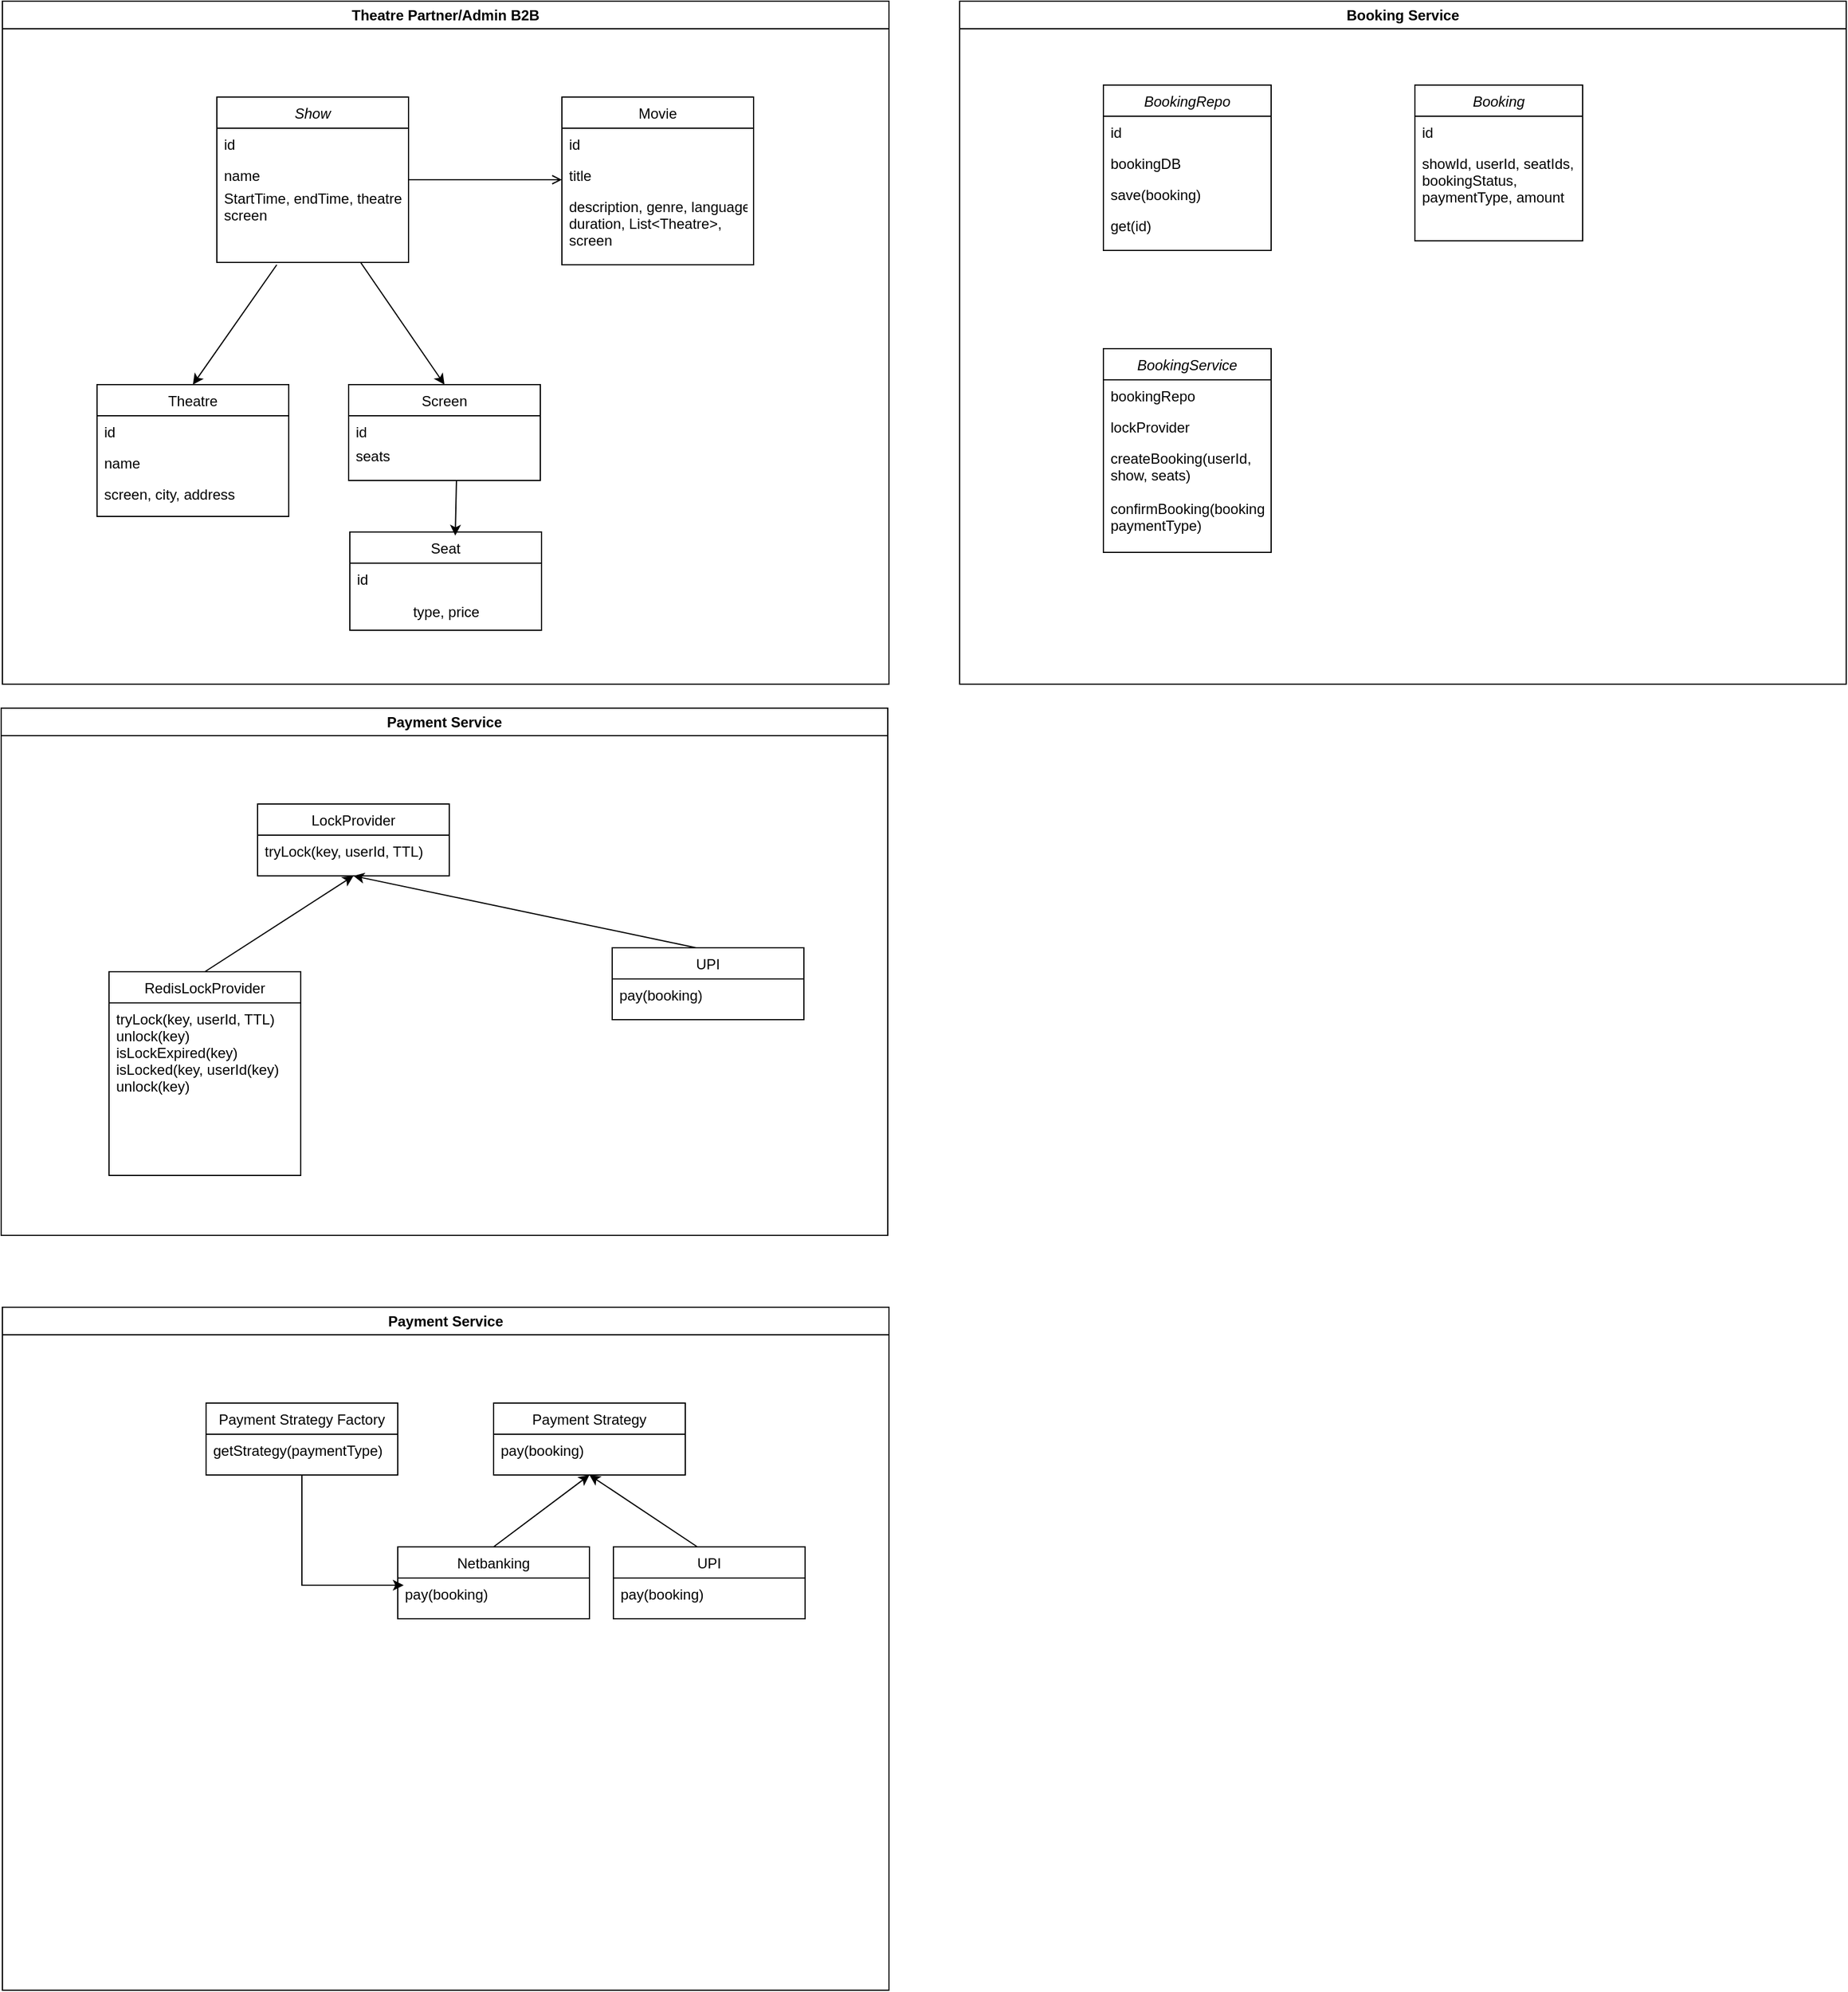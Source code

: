 <mxfile version="28.2.5">
  <diagram id="C5RBs43oDa-KdzZeNtuy" name="Page-1">
    <mxGraphModel dx="1426" dy="791" grid="1" gridSize="10" guides="1" tooltips="1" connect="1" arrows="1" fold="1" page="1" pageScale="1" pageWidth="827" pageHeight="1169" math="0" shadow="0">
      <root>
        <mxCell id="WIyWlLk6GJQsqaUBKTNV-0" />
        <mxCell id="WIyWlLk6GJQsqaUBKTNV-1" parent="WIyWlLk6GJQsqaUBKTNV-0" />
        <mxCell id="zkfFHV4jXpPFQw0GAbJ--0" value="Show" style="swimlane;fontStyle=2;align=center;verticalAlign=top;childLayout=stackLayout;horizontal=1;startSize=26;horizontalStack=0;resizeParent=1;resizeLast=0;collapsible=1;marginBottom=0;rounded=0;shadow=0;strokeWidth=1;" parent="WIyWlLk6GJQsqaUBKTNV-1" vertex="1">
          <mxGeometry x="220" y="120" width="160" height="138" as="geometry">
            <mxRectangle x="230" y="140" width="160" height="26" as="alternateBounds" />
          </mxGeometry>
        </mxCell>
        <mxCell id="zkfFHV4jXpPFQw0GAbJ--1" value="id" style="text;align=left;verticalAlign=top;spacingLeft=4;spacingRight=4;overflow=hidden;rotatable=0;points=[[0,0.5],[1,0.5]];portConstraint=eastwest;" parent="zkfFHV4jXpPFQw0GAbJ--0" vertex="1">
          <mxGeometry y="26" width="160" height="26" as="geometry" />
        </mxCell>
        <mxCell id="zkfFHV4jXpPFQw0GAbJ--2" value="name" style="text;align=left;verticalAlign=top;spacingLeft=4;spacingRight=4;overflow=hidden;rotatable=0;points=[[0,0.5],[1,0.5]];portConstraint=eastwest;rounded=0;shadow=0;html=0;" parent="zkfFHV4jXpPFQw0GAbJ--0" vertex="1">
          <mxGeometry y="52" width="160" height="26" as="geometry" />
        </mxCell>
        <mxCell id="zkfFHV4jXpPFQw0GAbJ--6" value="Theatre" style="swimlane;fontStyle=0;align=center;verticalAlign=top;childLayout=stackLayout;horizontal=1;startSize=26;horizontalStack=0;resizeParent=1;resizeLast=0;collapsible=1;marginBottom=0;rounded=0;shadow=0;strokeWidth=1;" parent="WIyWlLk6GJQsqaUBKTNV-1" vertex="1">
          <mxGeometry x="120" y="360" width="160" height="110" as="geometry">
            <mxRectangle x="130" y="380" width="160" height="26" as="alternateBounds" />
          </mxGeometry>
        </mxCell>
        <mxCell id="zkfFHV4jXpPFQw0GAbJ--7" value="id" style="text;align=left;verticalAlign=top;spacingLeft=4;spacingRight=4;overflow=hidden;rotatable=0;points=[[0,0.5],[1,0.5]];portConstraint=eastwest;" parent="zkfFHV4jXpPFQw0GAbJ--6" vertex="1">
          <mxGeometry y="26" width="160" height="26" as="geometry" />
        </mxCell>
        <mxCell id="zkfFHV4jXpPFQw0GAbJ--8" value="name" style="text;align=left;verticalAlign=top;spacingLeft=4;spacingRight=4;overflow=hidden;rotatable=0;points=[[0,0.5],[1,0.5]];portConstraint=eastwest;rounded=0;shadow=0;html=0;" parent="zkfFHV4jXpPFQw0GAbJ--6" vertex="1">
          <mxGeometry y="52" width="160" height="26" as="geometry" />
        </mxCell>
        <mxCell id="zkfFHV4jXpPFQw0GAbJ--11" value="screen, city, address" style="text;align=left;verticalAlign=top;spacingLeft=4;spacingRight=4;overflow=hidden;rotatable=0;points=[[0,0.5],[1,0.5]];portConstraint=eastwest;" parent="zkfFHV4jXpPFQw0GAbJ--6" vertex="1">
          <mxGeometry y="78" width="160" height="26" as="geometry" />
        </mxCell>
        <mxCell id="zkfFHV4jXpPFQw0GAbJ--13" value="Screen" style="swimlane;fontStyle=0;align=center;verticalAlign=top;childLayout=stackLayout;horizontal=1;startSize=26;horizontalStack=0;resizeParent=1;resizeLast=0;collapsible=1;marginBottom=0;rounded=0;shadow=0;strokeWidth=1;" parent="WIyWlLk6GJQsqaUBKTNV-1" vertex="1">
          <mxGeometry x="330" y="360" width="160" height="80" as="geometry">
            <mxRectangle x="340" y="380" width="170" height="26" as="alternateBounds" />
          </mxGeometry>
        </mxCell>
        <mxCell id="zkfFHV4jXpPFQw0GAbJ--14" value="id" style="text;align=left;verticalAlign=top;spacingLeft=4;spacingRight=4;overflow=hidden;rotatable=0;points=[[0,0.5],[1,0.5]];portConstraint=eastwest;" parent="zkfFHV4jXpPFQw0GAbJ--13" vertex="1">
          <mxGeometry y="26" width="160" height="26" as="geometry" />
        </mxCell>
        <mxCell id="zkfFHV4jXpPFQw0GAbJ--17" value="Movie" style="swimlane;fontStyle=0;align=center;verticalAlign=top;childLayout=stackLayout;horizontal=1;startSize=26;horizontalStack=0;resizeParent=1;resizeLast=0;collapsible=1;marginBottom=0;rounded=0;shadow=0;strokeWidth=1;" parent="WIyWlLk6GJQsqaUBKTNV-1" vertex="1">
          <mxGeometry x="508" y="120" width="160" height="140" as="geometry">
            <mxRectangle x="550" y="140" width="160" height="26" as="alternateBounds" />
          </mxGeometry>
        </mxCell>
        <mxCell id="zkfFHV4jXpPFQw0GAbJ--18" value="id" style="text;align=left;verticalAlign=top;spacingLeft=4;spacingRight=4;overflow=hidden;rotatable=0;points=[[0,0.5],[1,0.5]];portConstraint=eastwest;" parent="zkfFHV4jXpPFQw0GAbJ--17" vertex="1">
          <mxGeometry y="26" width="160" height="26" as="geometry" />
        </mxCell>
        <mxCell id="zkfFHV4jXpPFQw0GAbJ--19" value="title" style="text;align=left;verticalAlign=top;spacingLeft=4;spacingRight=4;overflow=hidden;rotatable=0;points=[[0,0.5],[1,0.5]];portConstraint=eastwest;rounded=0;shadow=0;html=0;" parent="zkfFHV4jXpPFQw0GAbJ--17" vertex="1">
          <mxGeometry y="52" width="160" height="26" as="geometry" />
        </mxCell>
        <mxCell id="zkfFHV4jXpPFQw0GAbJ--20" value="description, genre, language,&#xa;duration, List&lt;Theatre&gt;, &#xa;screen" style="text;align=left;verticalAlign=top;spacingLeft=4;spacingRight=4;overflow=hidden;rotatable=0;points=[[0,0.5],[1,0.5]];portConstraint=eastwest;rounded=0;shadow=0;html=0;" parent="zkfFHV4jXpPFQw0GAbJ--17" vertex="1">
          <mxGeometry y="78" width="160" height="52" as="geometry" />
        </mxCell>
        <mxCell id="zkfFHV4jXpPFQw0GAbJ--26" value="" style="endArrow=open;shadow=0;strokeWidth=1;rounded=0;curved=0;endFill=1;edgeStyle=elbowEdgeStyle;elbow=vertical;" parent="WIyWlLk6GJQsqaUBKTNV-1" source="zkfFHV4jXpPFQw0GAbJ--0" target="zkfFHV4jXpPFQw0GAbJ--17" edge="1">
          <mxGeometry x="0.5" y="41" relative="1" as="geometry">
            <mxPoint x="380" y="192" as="sourcePoint" />
            <mxPoint x="540" y="192" as="targetPoint" />
            <mxPoint x="-40" y="32" as="offset" />
          </mxGeometry>
        </mxCell>
        <mxCell id="cq8MQ0AuBwMAWVR9n7-a-0" value="Theatre Partner/Admin B2B" style="swimlane;whiteSpace=wrap;html=1;" vertex="1" parent="WIyWlLk6GJQsqaUBKTNV-1">
          <mxGeometry x="41" y="40" width="740" height="570" as="geometry" />
        </mxCell>
        <mxCell id="cq8MQ0AuBwMAWVR9n7-a-2" value="seats" style="text;align=left;verticalAlign=top;spacingLeft=4;spacingRight=4;overflow=hidden;rotatable=0;points=[[0,0.5],[1,0.5]];portConstraint=eastwest;" vertex="1" parent="WIyWlLk6GJQsqaUBKTNV-1">
          <mxGeometry x="330" y="406" width="160" height="26" as="geometry" />
        </mxCell>
        <mxCell id="cq8MQ0AuBwMAWVR9n7-a-3" value="Seat" style="swimlane;fontStyle=0;align=center;verticalAlign=top;childLayout=stackLayout;horizontal=1;startSize=26;horizontalStack=0;resizeParent=1;resizeLast=0;collapsible=1;marginBottom=0;rounded=0;shadow=0;strokeWidth=1;" vertex="1" parent="WIyWlLk6GJQsqaUBKTNV-1">
          <mxGeometry x="331" y="483" width="160" height="82" as="geometry">
            <mxRectangle x="340" y="380" width="170" height="26" as="alternateBounds" />
          </mxGeometry>
        </mxCell>
        <mxCell id="cq8MQ0AuBwMAWVR9n7-a-4" value="id" style="text;align=left;verticalAlign=top;spacingLeft=4;spacingRight=4;overflow=hidden;rotatable=0;points=[[0,0.5],[1,0.5]];portConstraint=eastwest;" vertex="1" parent="cq8MQ0AuBwMAWVR9n7-a-3">
          <mxGeometry y="26" width="160" height="26" as="geometry" />
        </mxCell>
        <mxCell id="cq8MQ0AuBwMAWVR9n7-a-5" value="type, price" style="text;html=1;align=center;verticalAlign=middle;resizable=0;points=[];autosize=1;strokeColor=none;fillColor=none;" vertex="1" parent="cq8MQ0AuBwMAWVR9n7-a-3">
          <mxGeometry y="52" width="160" height="30" as="geometry" />
        </mxCell>
        <mxCell id="cq8MQ0AuBwMAWVR9n7-a-6" value="StartTime, endTime, theatre,&#xa;screen" style="text;align=left;verticalAlign=top;spacingLeft=4;spacingRight=4;overflow=hidden;rotatable=0;points=[[0,0.5],[1,0.5]];portConstraint=eastwest;rounded=0;shadow=0;html=0;" vertex="1" parent="WIyWlLk6GJQsqaUBKTNV-1">
          <mxGeometry x="220" y="191" width="160" height="49" as="geometry" />
        </mxCell>
        <mxCell id="cq8MQ0AuBwMAWVR9n7-a-7" value="" style="endArrow=classic;html=1;rounded=0;entryX=0.5;entryY=0;entryDx=0;entryDy=0;" edge="1" parent="WIyWlLk6GJQsqaUBKTNV-1" target="zkfFHV4jXpPFQw0GAbJ--6">
          <mxGeometry width="50" height="50" relative="1" as="geometry">
            <mxPoint x="270" y="260" as="sourcePoint" />
            <mxPoint x="440" y="380" as="targetPoint" />
          </mxGeometry>
        </mxCell>
        <mxCell id="cq8MQ0AuBwMAWVR9n7-a-8" value="" style="endArrow=classic;html=1;rounded=0;entryX=0.5;entryY=0;entryDx=0;entryDy=0;exitX=0.75;exitY=1;exitDx=0;exitDy=0;" edge="1" parent="WIyWlLk6GJQsqaUBKTNV-1" source="zkfFHV4jXpPFQw0GAbJ--0" target="zkfFHV4jXpPFQw0GAbJ--13">
          <mxGeometry width="50" height="50" relative="1" as="geometry">
            <mxPoint x="340" y="310" as="sourcePoint" />
            <mxPoint x="270" y="410" as="targetPoint" />
          </mxGeometry>
        </mxCell>
        <mxCell id="cq8MQ0AuBwMAWVR9n7-a-9" value="" style="endArrow=classic;html=1;rounded=0;entryX=0.55;entryY=0.037;entryDx=0;entryDy=0;entryPerimeter=0;" edge="1" parent="WIyWlLk6GJQsqaUBKTNV-1" target="cq8MQ0AuBwMAWVR9n7-a-3">
          <mxGeometry width="50" height="50" relative="1" as="geometry">
            <mxPoint x="420" y="440" as="sourcePoint" />
            <mxPoint x="560" y="382" as="targetPoint" />
          </mxGeometry>
        </mxCell>
        <mxCell id="cq8MQ0AuBwMAWVR9n7-a-10" value="Payment Service" style="swimlane;whiteSpace=wrap;html=1;" vertex="1" parent="WIyWlLk6GJQsqaUBKTNV-1">
          <mxGeometry x="41" y="1130" width="740" height="570" as="geometry" />
        </mxCell>
        <mxCell id="cq8MQ0AuBwMAWVR9n7-a-11" value="Payment Strategy" style="swimlane;fontStyle=0;align=center;verticalAlign=top;childLayout=stackLayout;horizontal=1;startSize=26;horizontalStack=0;resizeParent=1;resizeLast=0;collapsible=1;marginBottom=0;rounded=0;shadow=0;strokeWidth=1;" vertex="1" parent="cq8MQ0AuBwMAWVR9n7-a-10">
          <mxGeometry x="410" y="80" width="160" height="60" as="geometry">
            <mxRectangle x="340" y="380" width="170" height="26" as="alternateBounds" />
          </mxGeometry>
        </mxCell>
        <mxCell id="cq8MQ0AuBwMAWVR9n7-a-12" value="pay(booking)" style="text;align=left;verticalAlign=top;spacingLeft=4;spacingRight=4;overflow=hidden;rotatable=0;points=[[0,0.5],[1,0.5]];portConstraint=eastwest;" vertex="1" parent="cq8MQ0AuBwMAWVR9n7-a-11">
          <mxGeometry y="26" width="160" height="26" as="geometry" />
        </mxCell>
        <mxCell id="cq8MQ0AuBwMAWVR9n7-a-19" value="Netbanking" style="swimlane;fontStyle=0;align=center;verticalAlign=top;childLayout=stackLayout;horizontal=1;startSize=26;horizontalStack=0;resizeParent=1;resizeLast=0;collapsible=1;marginBottom=0;rounded=0;shadow=0;strokeWidth=1;" vertex="1" parent="cq8MQ0AuBwMAWVR9n7-a-10">
          <mxGeometry x="330" y="200" width="160" height="60" as="geometry">
            <mxRectangle x="340" y="380" width="170" height="26" as="alternateBounds" />
          </mxGeometry>
        </mxCell>
        <mxCell id="cq8MQ0AuBwMAWVR9n7-a-20" value="pay(booking)" style="text;align=left;verticalAlign=top;spacingLeft=4;spacingRight=4;overflow=hidden;rotatable=0;points=[[0,0.5],[1,0.5]];portConstraint=eastwest;" vertex="1" parent="cq8MQ0AuBwMAWVR9n7-a-19">
          <mxGeometry y="26" width="160" height="26" as="geometry" />
        </mxCell>
        <mxCell id="cq8MQ0AuBwMAWVR9n7-a-17" value="UPI" style="swimlane;fontStyle=0;align=center;verticalAlign=top;childLayout=stackLayout;horizontal=1;startSize=26;horizontalStack=0;resizeParent=1;resizeLast=0;collapsible=1;marginBottom=0;rounded=0;shadow=0;strokeWidth=1;" vertex="1" parent="cq8MQ0AuBwMAWVR9n7-a-10">
          <mxGeometry x="510" y="200" width="160" height="60" as="geometry">
            <mxRectangle x="340" y="380" width="170" height="26" as="alternateBounds" />
          </mxGeometry>
        </mxCell>
        <mxCell id="cq8MQ0AuBwMAWVR9n7-a-18" value="pay(booking)" style="text;align=left;verticalAlign=top;spacingLeft=4;spacingRight=4;overflow=hidden;rotatable=0;points=[[0,0.5],[1,0.5]];portConstraint=eastwest;" vertex="1" parent="cq8MQ0AuBwMAWVR9n7-a-17">
          <mxGeometry y="26" width="160" height="26" as="geometry" />
        </mxCell>
        <mxCell id="cq8MQ0AuBwMAWVR9n7-a-21" value="" style="endArrow=classic;html=1;rounded=0;exitX=0.5;exitY=0;exitDx=0;exitDy=0;entryX=0.5;entryY=1;entryDx=0;entryDy=0;" edge="1" parent="cq8MQ0AuBwMAWVR9n7-a-10" source="cq8MQ0AuBwMAWVR9n7-a-19" target="cq8MQ0AuBwMAWVR9n7-a-11">
          <mxGeometry width="50" height="50" relative="1" as="geometry">
            <mxPoint x="460" y="260" as="sourcePoint" />
            <mxPoint x="510" y="210" as="targetPoint" />
          </mxGeometry>
        </mxCell>
        <mxCell id="cq8MQ0AuBwMAWVR9n7-a-22" value="" style="endArrow=classic;html=1;rounded=0;exitX=0.438;exitY=0;exitDx=0;exitDy=0;entryX=0.5;entryY=1;entryDx=0;entryDy=0;exitPerimeter=0;" edge="1" parent="cq8MQ0AuBwMAWVR9n7-a-10" source="cq8MQ0AuBwMAWVR9n7-a-17" target="cq8MQ0AuBwMAWVR9n7-a-11">
          <mxGeometry width="50" height="50" relative="1" as="geometry">
            <mxPoint x="450" y="240" as="sourcePoint" />
            <mxPoint x="530" y="180" as="targetPoint" />
          </mxGeometry>
        </mxCell>
        <mxCell id="cq8MQ0AuBwMAWVR9n7-a-23" value="Payment Strategy Factory" style="swimlane;fontStyle=0;align=center;verticalAlign=top;childLayout=stackLayout;horizontal=1;startSize=26;horizontalStack=0;resizeParent=1;resizeLast=0;collapsible=1;marginBottom=0;rounded=0;shadow=0;strokeWidth=1;" vertex="1" parent="WIyWlLk6GJQsqaUBKTNV-1">
          <mxGeometry x="211" y="1210" width="160" height="60" as="geometry">
            <mxRectangle x="340" y="380" width="170" height="26" as="alternateBounds" />
          </mxGeometry>
        </mxCell>
        <mxCell id="cq8MQ0AuBwMAWVR9n7-a-24" value="getStrategy(paymentType)" style="text;align=left;verticalAlign=top;spacingLeft=4;spacingRight=4;overflow=hidden;rotatable=0;points=[[0,0.5],[1,0.5]];portConstraint=eastwest;" vertex="1" parent="cq8MQ0AuBwMAWVR9n7-a-23">
          <mxGeometry y="26" width="160" height="26" as="geometry" />
        </mxCell>
        <mxCell id="cq8MQ0AuBwMAWVR9n7-a-25" value="" style="endArrow=classic;html=1;rounded=0;exitX=0.5;exitY=1;exitDx=0;exitDy=0;entryX=0.031;entryY=0.231;entryDx=0;entryDy=0;entryPerimeter=0;" edge="1" parent="WIyWlLk6GJQsqaUBKTNV-1" source="cq8MQ0AuBwMAWVR9n7-a-23" target="cq8MQ0AuBwMAWVR9n7-a-20">
          <mxGeometry width="50" height="50" relative="1" as="geometry">
            <mxPoint x="501" y="1390" as="sourcePoint" />
            <mxPoint x="551" y="1340" as="targetPoint" />
            <Array as="points">
              <mxPoint x="291" y="1362" />
            </Array>
          </mxGeometry>
        </mxCell>
        <mxCell id="cq8MQ0AuBwMAWVR9n7-a-26" value="Payment Service" style="swimlane;whiteSpace=wrap;html=1;" vertex="1" parent="WIyWlLk6GJQsqaUBKTNV-1">
          <mxGeometry x="40" y="630" width="740" height="440" as="geometry" />
        </mxCell>
        <mxCell id="cq8MQ0AuBwMAWVR9n7-a-27" value="LockProvider" style="swimlane;fontStyle=0;align=center;verticalAlign=top;childLayout=stackLayout;horizontal=1;startSize=26;horizontalStack=0;resizeParent=1;resizeLast=0;collapsible=1;marginBottom=0;rounded=0;shadow=0;strokeWidth=1;" vertex="1" parent="cq8MQ0AuBwMAWVR9n7-a-26">
          <mxGeometry x="214" y="80" width="160" height="60" as="geometry">
            <mxRectangle x="340" y="380" width="170" height="26" as="alternateBounds" />
          </mxGeometry>
        </mxCell>
        <mxCell id="cq8MQ0AuBwMAWVR9n7-a-28" value="tryLock(key, userId, TTL)" style="text;align=left;verticalAlign=top;spacingLeft=4;spacingRight=4;overflow=hidden;rotatable=0;points=[[0,0.5],[1,0.5]];portConstraint=eastwest;" vertex="1" parent="cq8MQ0AuBwMAWVR9n7-a-27">
          <mxGeometry y="26" width="160" height="26" as="geometry" />
        </mxCell>
        <mxCell id="cq8MQ0AuBwMAWVR9n7-a-29" value="RedisLockProvider" style="swimlane;fontStyle=0;align=center;verticalAlign=top;childLayout=stackLayout;horizontal=1;startSize=26;horizontalStack=0;resizeParent=1;resizeLast=0;collapsible=1;marginBottom=0;rounded=0;shadow=0;strokeWidth=1;" vertex="1" parent="cq8MQ0AuBwMAWVR9n7-a-26">
          <mxGeometry x="90" y="220" width="160" height="170" as="geometry">
            <mxRectangle x="340" y="380" width="170" height="26" as="alternateBounds" />
          </mxGeometry>
        </mxCell>
        <mxCell id="cq8MQ0AuBwMAWVR9n7-a-30" value="tryLock(key, userId, TTL)&#xa;unlock(key)&#xa;isLockExpired(key)&#xa;isLocked(key, userId(key)&#xa;unlock(key)" style="text;align=left;verticalAlign=top;spacingLeft=4;spacingRight=4;overflow=hidden;rotatable=0;points=[[0,0.5],[1,0.5]];portConstraint=eastwest;" vertex="1" parent="cq8MQ0AuBwMAWVR9n7-a-29">
          <mxGeometry y="26" width="160" height="104" as="geometry" />
        </mxCell>
        <mxCell id="cq8MQ0AuBwMAWVR9n7-a-31" value="UPI" style="swimlane;fontStyle=0;align=center;verticalAlign=top;childLayout=stackLayout;horizontal=1;startSize=26;horizontalStack=0;resizeParent=1;resizeLast=0;collapsible=1;marginBottom=0;rounded=0;shadow=0;strokeWidth=1;" vertex="1" parent="cq8MQ0AuBwMAWVR9n7-a-26">
          <mxGeometry x="510" y="200" width="160" height="60" as="geometry">
            <mxRectangle x="340" y="380" width="170" height="26" as="alternateBounds" />
          </mxGeometry>
        </mxCell>
        <mxCell id="cq8MQ0AuBwMAWVR9n7-a-32" value="pay(booking)" style="text;align=left;verticalAlign=top;spacingLeft=4;spacingRight=4;overflow=hidden;rotatable=0;points=[[0,0.5],[1,0.5]];portConstraint=eastwest;" vertex="1" parent="cq8MQ0AuBwMAWVR9n7-a-31">
          <mxGeometry y="26" width="160" height="26" as="geometry" />
        </mxCell>
        <mxCell id="cq8MQ0AuBwMAWVR9n7-a-33" value="" style="endArrow=classic;html=1;rounded=0;exitX=0.5;exitY=0;exitDx=0;exitDy=0;entryX=0.5;entryY=1;entryDx=0;entryDy=0;" edge="1" parent="cq8MQ0AuBwMAWVR9n7-a-26" source="cq8MQ0AuBwMAWVR9n7-a-29" target="cq8MQ0AuBwMAWVR9n7-a-27">
          <mxGeometry width="50" height="50" relative="1" as="geometry">
            <mxPoint x="460" y="260" as="sourcePoint" />
            <mxPoint x="510" y="210" as="targetPoint" />
          </mxGeometry>
        </mxCell>
        <mxCell id="cq8MQ0AuBwMAWVR9n7-a-34" value="" style="endArrow=classic;html=1;rounded=0;exitX=0.438;exitY=0;exitDx=0;exitDy=0;entryX=0.5;entryY=1;entryDx=0;entryDy=0;exitPerimeter=0;" edge="1" parent="cq8MQ0AuBwMAWVR9n7-a-26" source="cq8MQ0AuBwMAWVR9n7-a-31" target="cq8MQ0AuBwMAWVR9n7-a-27">
          <mxGeometry width="50" height="50" relative="1" as="geometry">
            <mxPoint x="450" y="240" as="sourcePoint" />
            <mxPoint x="530" y="180" as="targetPoint" />
          </mxGeometry>
        </mxCell>
        <mxCell id="cq8MQ0AuBwMAWVR9n7-a-35" value="Booking Service" style="swimlane;whiteSpace=wrap;html=1;" vertex="1" parent="WIyWlLk6GJQsqaUBKTNV-1">
          <mxGeometry x="840" y="40" width="740" height="570" as="geometry" />
        </mxCell>
        <mxCell id="cq8MQ0AuBwMAWVR9n7-a-41" value="Booking" style="swimlane;fontStyle=2;align=center;verticalAlign=top;childLayout=stackLayout;horizontal=1;startSize=26;horizontalStack=0;resizeParent=1;resizeLast=0;collapsible=1;marginBottom=0;rounded=0;shadow=0;strokeWidth=1;" vertex="1" parent="cq8MQ0AuBwMAWVR9n7-a-35">
          <mxGeometry x="380" y="70" width="140" height="130" as="geometry">
            <mxRectangle x="230" y="140" width="160" height="26" as="alternateBounds" />
          </mxGeometry>
        </mxCell>
        <mxCell id="cq8MQ0AuBwMAWVR9n7-a-42" value="id" style="text;align=left;verticalAlign=top;spacingLeft=4;spacingRight=4;overflow=hidden;rotatable=0;points=[[0,0.5],[1,0.5]];portConstraint=eastwest;" vertex="1" parent="cq8MQ0AuBwMAWVR9n7-a-41">
          <mxGeometry y="26" width="140" height="26" as="geometry" />
        </mxCell>
        <mxCell id="cq8MQ0AuBwMAWVR9n7-a-43" value="showId, userId, seatIds,&#xa;bookingStatus, &#xa;paymentType, amount" style="text;align=left;verticalAlign=top;spacingLeft=4;spacingRight=4;overflow=hidden;rotatable=0;points=[[0,0.5],[1,0.5]];portConstraint=eastwest;rounded=0;shadow=0;html=0;" vertex="1" parent="cq8MQ0AuBwMAWVR9n7-a-41">
          <mxGeometry y="52" width="140" height="58" as="geometry" />
        </mxCell>
        <mxCell id="cq8MQ0AuBwMAWVR9n7-a-46" value="BookingService" style="swimlane;fontStyle=2;align=center;verticalAlign=top;childLayout=stackLayout;horizontal=1;startSize=26;horizontalStack=0;resizeParent=1;resizeLast=0;collapsible=1;marginBottom=0;rounded=0;shadow=0;strokeWidth=1;" vertex="1" parent="cq8MQ0AuBwMAWVR9n7-a-35">
          <mxGeometry x="120" y="290" width="140" height="170" as="geometry">
            <mxRectangle x="230" y="140" width="160" height="26" as="alternateBounds" />
          </mxGeometry>
        </mxCell>
        <mxCell id="cq8MQ0AuBwMAWVR9n7-a-47" value="bookingRepo" style="text;align=left;verticalAlign=top;spacingLeft=4;spacingRight=4;overflow=hidden;rotatable=0;points=[[0,0.5],[1,0.5]];portConstraint=eastwest;" vertex="1" parent="cq8MQ0AuBwMAWVR9n7-a-46">
          <mxGeometry y="26" width="140" height="26" as="geometry" />
        </mxCell>
        <mxCell id="cq8MQ0AuBwMAWVR9n7-a-48" value="lockProvider" style="text;align=left;verticalAlign=top;spacingLeft=4;spacingRight=4;overflow=hidden;rotatable=0;points=[[0,0.5],[1,0.5]];portConstraint=eastwest;rounded=0;shadow=0;html=0;" vertex="1" parent="cq8MQ0AuBwMAWVR9n7-a-46">
          <mxGeometry y="52" width="140" height="26" as="geometry" />
        </mxCell>
        <mxCell id="cq8MQ0AuBwMAWVR9n7-a-49" value="createBooking(userId, &#xa;show, seats)" style="text;align=left;verticalAlign=top;spacingLeft=4;spacingRight=4;overflow=hidden;rotatable=0;points=[[0,0.5],[1,0.5]];portConstraint=eastwest;rounded=0;shadow=0;html=0;" vertex="1" parent="cq8MQ0AuBwMAWVR9n7-a-46">
          <mxGeometry y="78" width="140" height="42" as="geometry" />
        </mxCell>
        <mxCell id="cq8MQ0AuBwMAWVR9n7-a-51" value="confirmBooking(booking, &#xa;paymentType)" style="text;align=left;verticalAlign=top;spacingLeft=4;spacingRight=4;overflow=hidden;rotatable=0;points=[[0,0.5],[1,0.5]];portConstraint=eastwest;rounded=0;shadow=0;html=0;" vertex="1" parent="cq8MQ0AuBwMAWVR9n7-a-46">
          <mxGeometry y="120" width="140" height="42" as="geometry" />
        </mxCell>
        <mxCell id="cq8MQ0AuBwMAWVR9n7-a-36" value="BookingRepo" style="swimlane;fontStyle=2;align=center;verticalAlign=top;childLayout=stackLayout;horizontal=1;startSize=26;horizontalStack=0;resizeParent=1;resizeLast=0;collapsible=1;marginBottom=0;rounded=0;shadow=0;strokeWidth=1;" vertex="1" parent="WIyWlLk6GJQsqaUBKTNV-1">
          <mxGeometry x="960" y="110" width="140" height="138" as="geometry">
            <mxRectangle x="230" y="140" width="160" height="26" as="alternateBounds" />
          </mxGeometry>
        </mxCell>
        <mxCell id="cq8MQ0AuBwMAWVR9n7-a-37" value="id" style="text;align=left;verticalAlign=top;spacingLeft=4;spacingRight=4;overflow=hidden;rotatable=0;points=[[0,0.5],[1,0.5]];portConstraint=eastwest;" vertex="1" parent="cq8MQ0AuBwMAWVR9n7-a-36">
          <mxGeometry y="26" width="140" height="26" as="geometry" />
        </mxCell>
        <mxCell id="cq8MQ0AuBwMAWVR9n7-a-38" value="bookingDB" style="text;align=left;verticalAlign=top;spacingLeft=4;spacingRight=4;overflow=hidden;rotatable=0;points=[[0,0.5],[1,0.5]];portConstraint=eastwest;rounded=0;shadow=0;html=0;" vertex="1" parent="cq8MQ0AuBwMAWVR9n7-a-36">
          <mxGeometry y="52" width="140" height="26" as="geometry" />
        </mxCell>
        <mxCell id="cq8MQ0AuBwMAWVR9n7-a-39" value="save(booking)" style="text;align=left;verticalAlign=top;spacingLeft=4;spacingRight=4;overflow=hidden;rotatable=0;points=[[0,0.5],[1,0.5]];portConstraint=eastwest;rounded=0;shadow=0;html=0;" vertex="1" parent="cq8MQ0AuBwMAWVR9n7-a-36">
          <mxGeometry y="78" width="140" height="26" as="geometry" />
        </mxCell>
        <mxCell id="cq8MQ0AuBwMAWVR9n7-a-40" value="get(id)" style="text;align=left;verticalAlign=top;spacingLeft=4;spacingRight=4;overflow=hidden;rotatable=0;points=[[0,0.5],[1,0.5]];portConstraint=eastwest;rounded=0;shadow=0;html=0;" vertex="1" parent="cq8MQ0AuBwMAWVR9n7-a-36">
          <mxGeometry y="104" width="140" height="26" as="geometry" />
        </mxCell>
      </root>
    </mxGraphModel>
  </diagram>
</mxfile>
